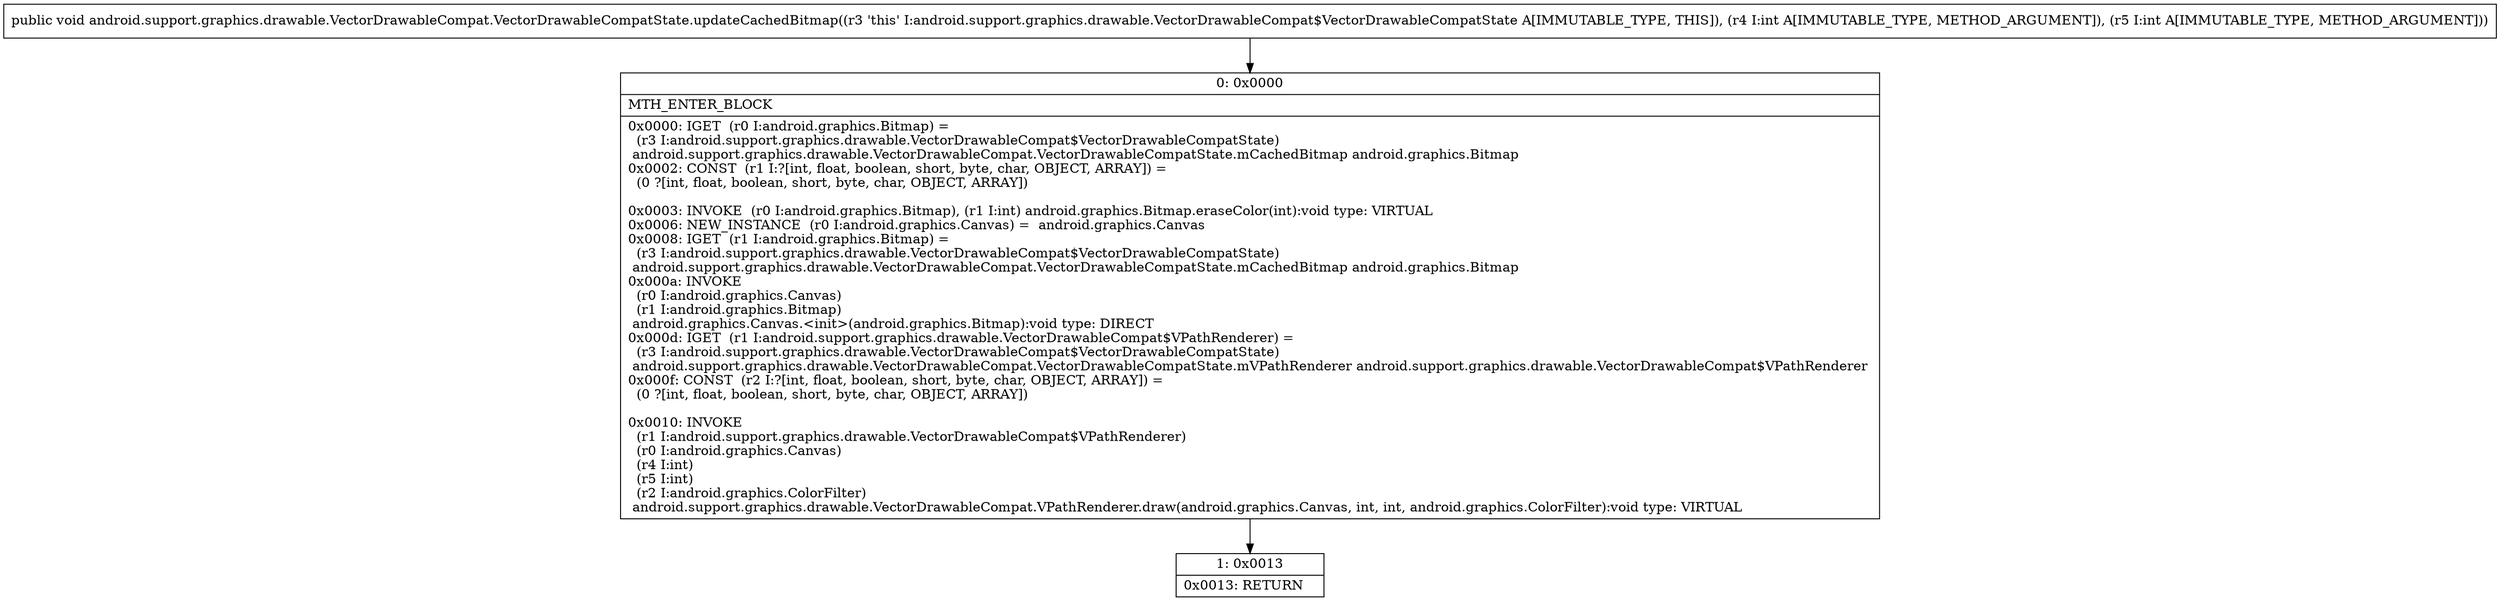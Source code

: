 digraph "CFG forandroid.support.graphics.drawable.VectorDrawableCompat.VectorDrawableCompatState.updateCachedBitmap(II)V" {
Node_0 [shape=record,label="{0\:\ 0x0000|MTH_ENTER_BLOCK\l|0x0000: IGET  (r0 I:android.graphics.Bitmap) = \l  (r3 I:android.support.graphics.drawable.VectorDrawableCompat$VectorDrawableCompatState)\l android.support.graphics.drawable.VectorDrawableCompat.VectorDrawableCompatState.mCachedBitmap android.graphics.Bitmap \l0x0002: CONST  (r1 I:?[int, float, boolean, short, byte, char, OBJECT, ARRAY]) = \l  (0 ?[int, float, boolean, short, byte, char, OBJECT, ARRAY])\l \l0x0003: INVOKE  (r0 I:android.graphics.Bitmap), (r1 I:int) android.graphics.Bitmap.eraseColor(int):void type: VIRTUAL \l0x0006: NEW_INSTANCE  (r0 I:android.graphics.Canvas) =  android.graphics.Canvas \l0x0008: IGET  (r1 I:android.graphics.Bitmap) = \l  (r3 I:android.support.graphics.drawable.VectorDrawableCompat$VectorDrawableCompatState)\l android.support.graphics.drawable.VectorDrawableCompat.VectorDrawableCompatState.mCachedBitmap android.graphics.Bitmap \l0x000a: INVOKE  \l  (r0 I:android.graphics.Canvas)\l  (r1 I:android.graphics.Bitmap)\l android.graphics.Canvas.\<init\>(android.graphics.Bitmap):void type: DIRECT \l0x000d: IGET  (r1 I:android.support.graphics.drawable.VectorDrawableCompat$VPathRenderer) = \l  (r3 I:android.support.graphics.drawable.VectorDrawableCompat$VectorDrawableCompatState)\l android.support.graphics.drawable.VectorDrawableCompat.VectorDrawableCompatState.mVPathRenderer android.support.graphics.drawable.VectorDrawableCompat$VPathRenderer \l0x000f: CONST  (r2 I:?[int, float, boolean, short, byte, char, OBJECT, ARRAY]) = \l  (0 ?[int, float, boolean, short, byte, char, OBJECT, ARRAY])\l \l0x0010: INVOKE  \l  (r1 I:android.support.graphics.drawable.VectorDrawableCompat$VPathRenderer)\l  (r0 I:android.graphics.Canvas)\l  (r4 I:int)\l  (r5 I:int)\l  (r2 I:android.graphics.ColorFilter)\l android.support.graphics.drawable.VectorDrawableCompat.VPathRenderer.draw(android.graphics.Canvas, int, int, android.graphics.ColorFilter):void type: VIRTUAL \l}"];
Node_1 [shape=record,label="{1\:\ 0x0013|0x0013: RETURN   \l}"];
MethodNode[shape=record,label="{public void android.support.graphics.drawable.VectorDrawableCompat.VectorDrawableCompatState.updateCachedBitmap((r3 'this' I:android.support.graphics.drawable.VectorDrawableCompat$VectorDrawableCompatState A[IMMUTABLE_TYPE, THIS]), (r4 I:int A[IMMUTABLE_TYPE, METHOD_ARGUMENT]), (r5 I:int A[IMMUTABLE_TYPE, METHOD_ARGUMENT])) }"];
MethodNode -> Node_0;
Node_0 -> Node_1;
}

